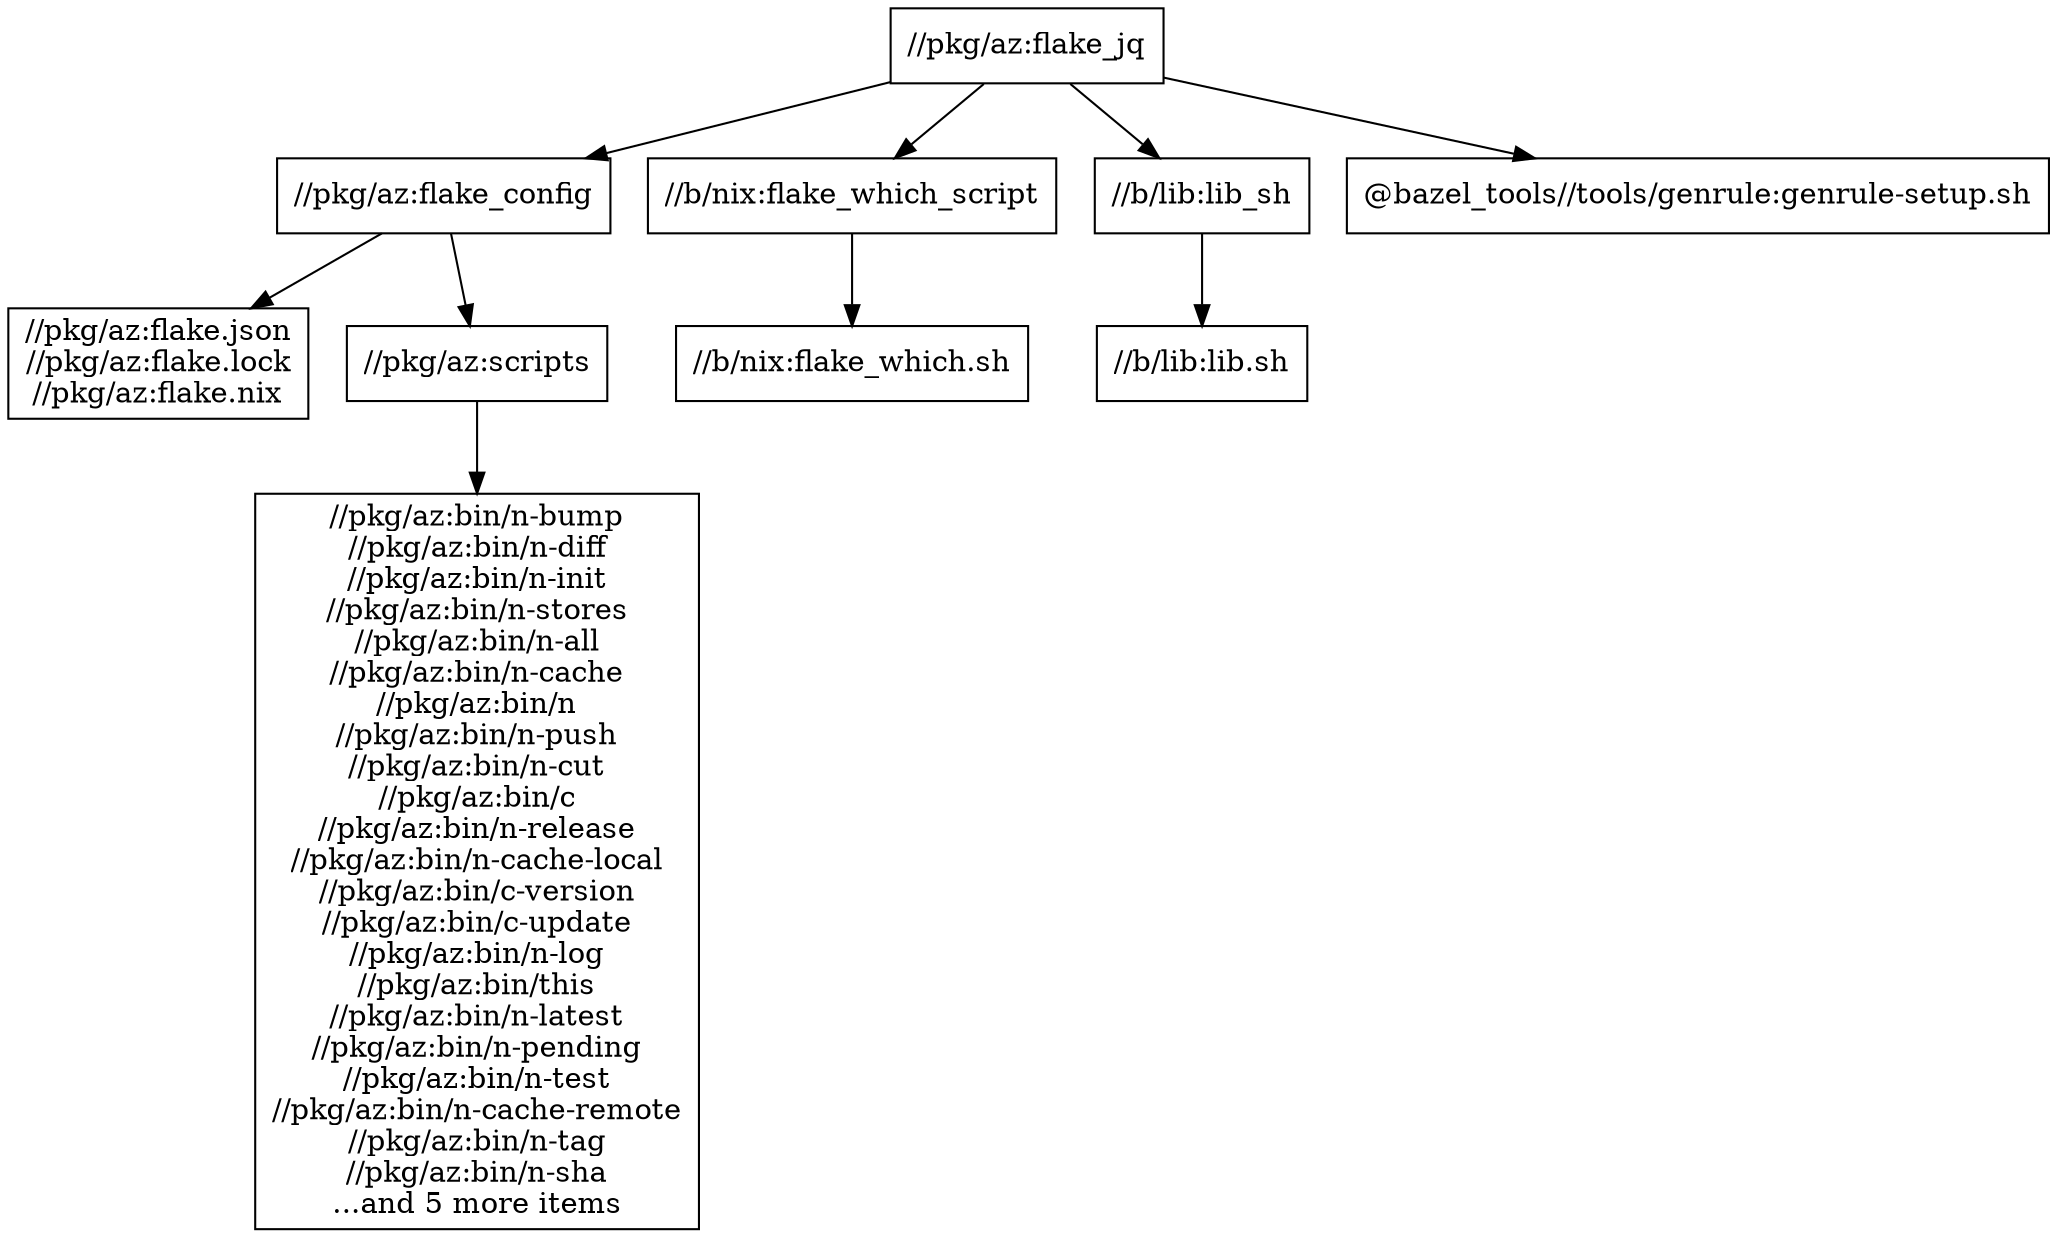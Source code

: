 digraph mygraph {
  node [shape=box];
  "//pkg/az:flake_jq"
  "//pkg/az:flake_jq" -> "//pkg/az:flake_config"
  "//pkg/az:flake_jq" -> "//b/nix:flake_which_script"
  "//pkg/az:flake_jq" -> "//b/lib:lib_sh"
  "//pkg/az:flake_jq" -> "@bazel_tools//tools/genrule:genrule-setup.sh"
  "//b/lib:lib_sh"
  "//b/lib:lib_sh" -> "//b/lib:lib.sh"
  "//b/lib:lib.sh"
  "@bazel_tools//tools/genrule:genrule-setup.sh"
  "//pkg/az:flake_config"
  "//pkg/az:flake_config" -> "//pkg/az:flake.json\n//pkg/az:flake.lock\n//pkg/az:flake.nix"
  "//pkg/az:flake_config" -> "//pkg/az:scripts"
  "//pkg/az:flake.json\n//pkg/az:flake.lock\n//pkg/az:flake.nix"
  "//b/nix:flake_which_script"
  "//b/nix:flake_which_script" -> "//b/nix:flake_which.sh"
  "//b/nix:flake_which.sh"
  "//pkg/az:scripts"
  "//pkg/az:scripts" -> "//pkg/az:bin/n-bump\n//pkg/az:bin/n-diff\n//pkg/az:bin/n-init\n//pkg/az:bin/n-stores\n//pkg/az:bin/n-all\n//pkg/az:bin/n-cache\n//pkg/az:bin/n\n//pkg/az:bin/n-push\n//pkg/az:bin/n-cut\n//pkg/az:bin/c\n//pkg/az:bin/n-release\n//pkg/az:bin/n-cache-local\n//pkg/az:bin/c-version\n//pkg/az:bin/c-update\n//pkg/az:bin/n-log\n//pkg/az:bin/this\n//pkg/az:bin/n-latest\n//pkg/az:bin/n-pending\n//pkg/az:bin/n-test\n//pkg/az:bin/n-cache-remote\n//pkg/az:bin/n-tag\n//pkg/az:bin/n-sha\n...and 5 more items"
  "//pkg/az:bin/n-bump\n//pkg/az:bin/n-diff\n//pkg/az:bin/n-init\n//pkg/az:bin/n-stores\n//pkg/az:bin/n-all\n//pkg/az:bin/n-cache\n//pkg/az:bin/n\n//pkg/az:bin/n-push\n//pkg/az:bin/n-cut\n//pkg/az:bin/c\n//pkg/az:bin/n-release\n//pkg/az:bin/n-cache-local\n//pkg/az:bin/c-version\n//pkg/az:bin/c-update\n//pkg/az:bin/n-log\n//pkg/az:bin/this\n//pkg/az:bin/n-latest\n//pkg/az:bin/n-pending\n//pkg/az:bin/n-test\n//pkg/az:bin/n-cache-remote\n//pkg/az:bin/n-tag\n//pkg/az:bin/n-sha\n...and 5 more items"
}
